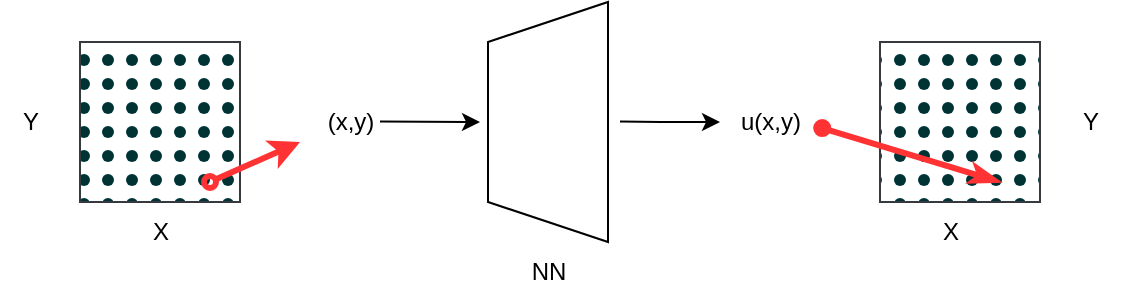 <mxfile version="20.6.0" type="github">
  <diagram id="mtF8r5vX6y_wecotg6oS" name="第 1 页">
    <mxGraphModel dx="451" dy="260" grid="1" gridSize="10" guides="1" tooltips="1" connect="1" arrows="1" fold="1" page="1" pageScale="1" pageWidth="827" pageHeight="1169" math="0" shadow="0">
      <root>
        <mxCell id="0" />
        <mxCell id="1" parent="0" />
        <mxCell id="HnmcaV7XHfnCeX0lOZAR-5" value="Y" style="text;html=1;align=center;verticalAlign=middle;resizable=0;points=[];autosize=1;strokeColor=none;fillColor=none;" vertex="1" parent="1">
          <mxGeometry x="80" y="185" width="30" height="30" as="geometry" />
        </mxCell>
        <mxCell id="HnmcaV7XHfnCeX0lOZAR-6" value="X" style="text;html=1;align=center;verticalAlign=middle;resizable=0;points=[];autosize=1;strokeColor=none;fillColor=none;" vertex="1" parent="1">
          <mxGeometry x="145" y="240" width="30" height="30" as="geometry" />
        </mxCell>
        <mxCell id="HnmcaV7XHfnCeX0lOZAR-7" value="" style="rounded=0;whiteSpace=wrap;html=1;fillStyle=dots;fillColor=#003333;strokeColor=#36393d;" vertex="1" parent="1">
          <mxGeometry x="120" y="160" width="80" height="80" as="geometry" />
        </mxCell>
        <mxCell id="HnmcaV7XHfnCeX0lOZAR-9" value="(x,y)" style="text;html=1;align=center;verticalAlign=middle;resizable=0;points=[];autosize=1;strokeColor=none;fillColor=none;" vertex="1" parent="1">
          <mxGeometry x="230" y="185" width="50" height="30" as="geometry" />
        </mxCell>
        <mxCell id="HnmcaV7XHfnCeX0lOZAR-10" value="" style="endArrow=classic;html=1;rounded=0;" edge="1" parent="1">
          <mxGeometry width="50" height="50" relative="1" as="geometry">
            <mxPoint x="270" y="199.76" as="sourcePoint" />
            <mxPoint x="320" y="200.05" as="targetPoint" />
          </mxGeometry>
        </mxCell>
        <mxCell id="HnmcaV7XHfnCeX0lOZAR-11" value="" style="shape=trapezoid;perimeter=trapezoidPerimeter;whiteSpace=wrap;html=1;fixedSize=1;rotation=-90;" vertex="1" parent="1">
          <mxGeometry x="294" y="170" width="120" height="60" as="geometry" />
        </mxCell>
        <mxCell id="HnmcaV7XHfnCeX0lOZAR-12" value="NN" style="text;html=1;align=center;verticalAlign=middle;resizable=0;points=[];autosize=1;strokeColor=none;fillColor=none;" vertex="1" parent="1">
          <mxGeometry x="334" y="260" width="40" height="30" as="geometry" />
        </mxCell>
        <mxCell id="HnmcaV7XHfnCeX0lOZAR-13" value="" style="endArrow=classic;html=1;rounded=0;" edge="1" parent="1">
          <mxGeometry width="50" height="50" relative="1" as="geometry">
            <mxPoint x="390" y="199.76" as="sourcePoint" />
            <mxPoint x="440" y="200" as="targetPoint" />
            <Array as="points">
              <mxPoint x="410" y="200" />
            </Array>
          </mxGeometry>
        </mxCell>
        <mxCell id="HnmcaV7XHfnCeX0lOZAR-19" value="Y" style="text;html=1;align=center;verticalAlign=middle;resizable=0;points=[];autosize=1;strokeColor=none;fillColor=none;" vertex="1" parent="1">
          <mxGeometry x="610" y="185" width="30" height="30" as="geometry" />
        </mxCell>
        <mxCell id="HnmcaV7XHfnCeX0lOZAR-20" value="X" style="text;html=1;align=center;verticalAlign=middle;resizable=0;points=[];autosize=1;strokeColor=none;fillColor=none;" vertex="1" parent="1">
          <mxGeometry x="540" y="240" width="30" height="30" as="geometry" />
        </mxCell>
        <mxCell id="HnmcaV7XHfnCeX0lOZAR-23" value="u(x,y)" style="text;html=1;align=center;verticalAlign=middle;resizable=0;points=[];autosize=1;strokeColor=none;fillColor=none;" vertex="1" parent="1">
          <mxGeometry x="440" y="185" width="50" height="30" as="geometry" />
        </mxCell>
        <mxCell id="HnmcaV7XHfnCeX0lOZAR-25" value="" style="endArrow=classic;html=1;rounded=0;fillColor=#cce5ff;strokeColor=#FF3333;strokeWidth=3;startArrow=oval;startFill=0;" edge="1" parent="1">
          <mxGeometry width="50" height="50" relative="1" as="geometry">
            <mxPoint x="185" y="230" as="sourcePoint" />
            <mxPoint x="230" y="210" as="targetPoint" />
          </mxGeometry>
        </mxCell>
        <mxCell id="HnmcaV7XHfnCeX0lOZAR-27" value="" style="rounded=0;whiteSpace=wrap;html=1;fillStyle=dots;fillColor=#003333;strokeColor=#36393d;" vertex="1" parent="1">
          <mxGeometry x="520" y="160" width="80" height="80" as="geometry" />
        </mxCell>
        <mxCell id="HnmcaV7XHfnCeX0lOZAR-24" value="" style="endArrow=classicThin;html=1;rounded=0;endFill=1;startArrow=oval;startFill=1;strokeWidth=3;fillColor=#ffff88;strokeColor=#FF3333;exitX=1.022;exitY=0.602;exitDx=0;exitDy=0;exitPerimeter=0;" edge="1" parent="1" source="HnmcaV7XHfnCeX0lOZAR-23">
          <mxGeometry width="50" height="50" relative="1" as="geometry">
            <mxPoint x="540" y="200" as="sourcePoint" />
            <mxPoint x="580" y="230" as="targetPoint" />
          </mxGeometry>
        </mxCell>
      </root>
    </mxGraphModel>
  </diagram>
</mxfile>
